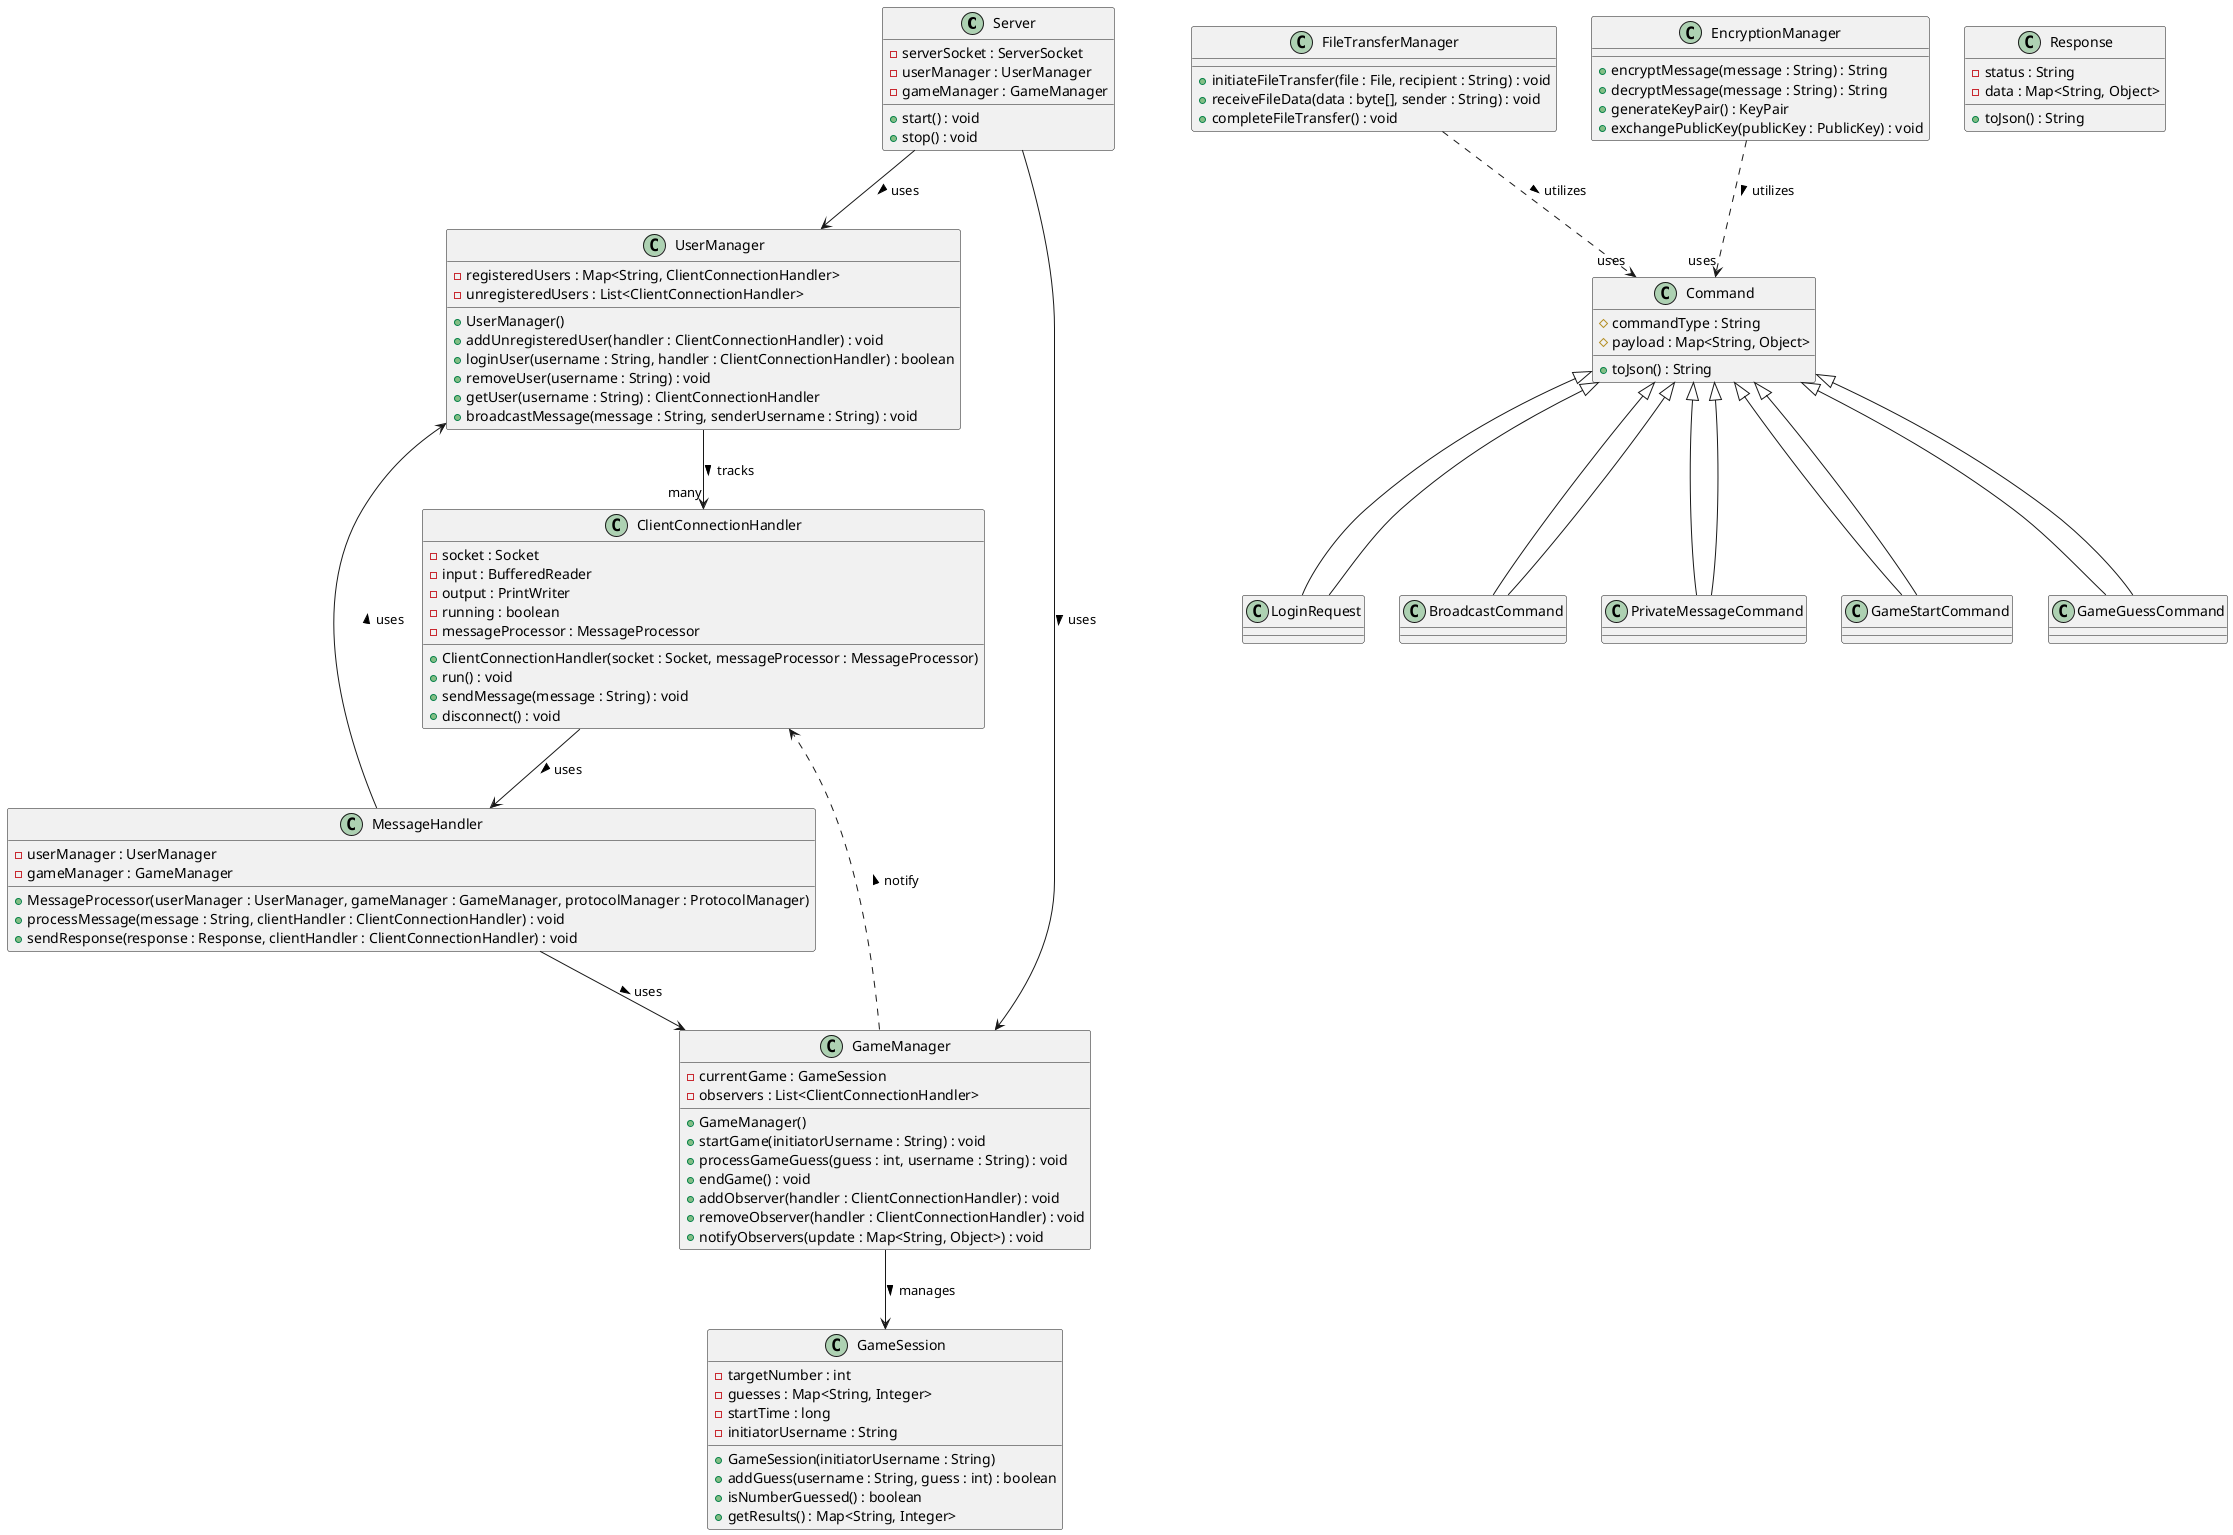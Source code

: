 @startuml

class Server {
    - serverSocket : ServerSocket
    - userManager : UserManager
    - gameManager : GameManager
    + start() : void
    + stop() : void
}

class UserManager {
    - registeredUsers : Map<String, ClientConnectionHandler>
    - unregisteredUsers : List<ClientConnectionHandler>
    + UserManager()
    + addUnregisteredUser(handler : ClientConnectionHandler) : void
    + loginUser(username : String, handler : ClientConnectionHandler) : boolean
    + removeUser(username : String) : void
    + getUser(username : String) : ClientConnectionHandler
    + broadcastMessage(message : String, senderUsername : String) : void
}

class ClientConnectionHandler {
    - socket : Socket
    - input : BufferedReader
    - output : PrintWriter
    - running : boolean
    - messageProcessor : MessageProcessor
    + ClientConnectionHandler(socket : Socket, messageProcessor : MessageProcessor)
    + run() : void
    + sendMessage(message : String) : void
    + disconnect() : void
}

class MessageHandler {
    - userManager : UserManager
    - gameManager : GameManager
    + MessageProcessor(userManager : UserManager, gameManager : GameManager, protocolManager : ProtocolManager)
    + processMessage(message : String, clientHandler : ClientConnectionHandler) : void
    + sendResponse(response : Response, clientHandler : ClientConnectionHandler) : void
}

class Command {
    # commandType : String
    # payload : Map<String, Object>
    + toJson() : String
}

class LoginRequest extends Command {}
class BroadcastCommand extends Command {}
class PrivateMessageCommand extends Command {}
class GameStartCommand extends Command {}
class GameGuessCommand extends Command {}

class Response {
    - status : String
    - data : Map<String, Object>
    + toJson() : String
}

class GameManager {
    - currentGame : GameSession
    - observers : List<ClientConnectionHandler>
    + GameManager()
    + startGame(initiatorUsername : String) : void
    + processGameGuess(guess : int, username : String) : void
    + endGame() : void
    + addObserver(handler : ClientConnectionHandler) : void
    + removeObserver(handler : ClientConnectionHandler) : void
    + notifyObservers(update : Map<String, Object>) : void
}

class GameSession {
    - targetNumber : int
    - guesses : Map<String, Integer>
    - startTime : long
    - initiatorUsername : String
    + GameSession(initiatorUsername : String)
    + addGuess(username : String, guess : int) : boolean
    + isNumberGuessed() : boolean
    + getResults() : Map<String, Integer>
}

class FileTransferManager {
    + initiateFileTransfer(file : File, recipient : String) : void
    + receiveFileData(data : byte[], sender : String) : void
    + completeFileTransfer() : void
}

class EncryptionManager {
    + encryptMessage(message : String) : String
    + decryptMessage(message : String) : String
    + generateKeyPair() : KeyPair
    + exchangePublicKey(publicKey : PublicKey) : void
}


Server --> UserManager : uses >
Server --> GameManager : uses >
ClientConnectionHandler --> MessageHandler : uses >
MessageHandler --> UserManager : uses >
MessageHandler --> GameManager : uses >
UserManager --> "many" ClientConnectionHandler : tracks >
FileTransferManager ..> "uses" Command : utilizes >
EncryptionManager ..> "uses" Command : utilizes >
Command <|-- LoginRequest
Command <|-- BroadcastCommand
Command <|-- PrivateMessageCommand
Command <|-- GameStartCommand
Command <|-- GameGuessCommand
GameManager --> GameSession : manages >
GameManager ..> ClientConnectionHandler : notify >

@enduml
